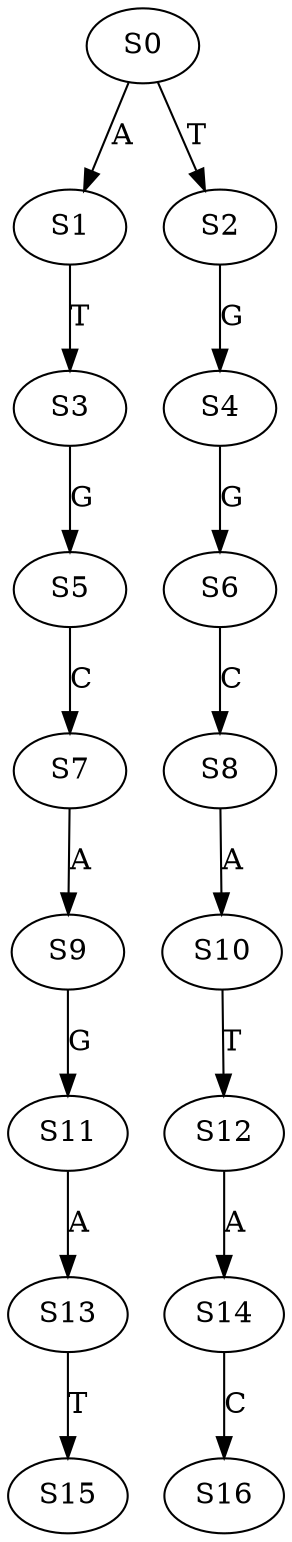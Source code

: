 strict digraph  {
	S0 -> S1 [ label = A ];
	S0 -> S2 [ label = T ];
	S1 -> S3 [ label = T ];
	S2 -> S4 [ label = G ];
	S3 -> S5 [ label = G ];
	S4 -> S6 [ label = G ];
	S5 -> S7 [ label = C ];
	S6 -> S8 [ label = C ];
	S7 -> S9 [ label = A ];
	S8 -> S10 [ label = A ];
	S9 -> S11 [ label = G ];
	S10 -> S12 [ label = T ];
	S11 -> S13 [ label = A ];
	S12 -> S14 [ label = A ];
	S13 -> S15 [ label = T ];
	S14 -> S16 [ label = C ];
}
